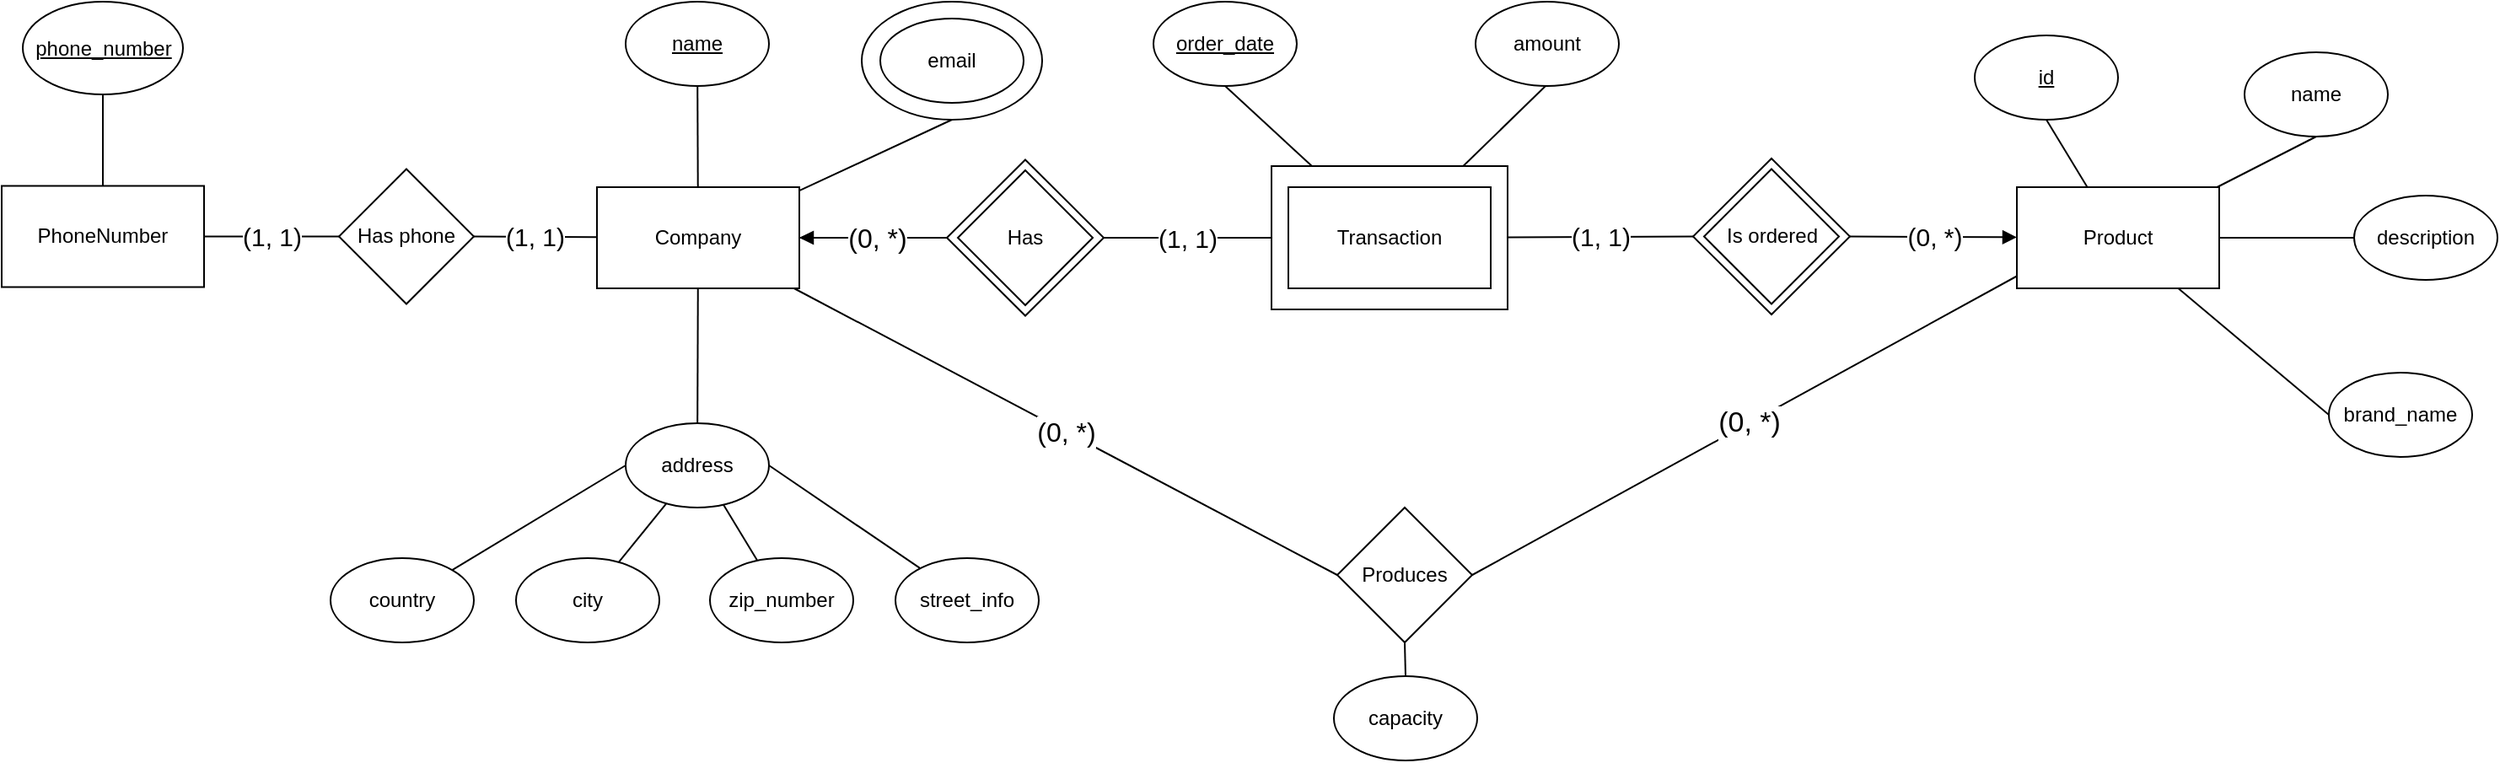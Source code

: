 <mxfile version="21.1.1" type="github">
  <diagram name="Page-1" id="CjbLvuf9Ty9q6dteD8Ma">
    <mxGraphModel dx="1955" dy="578" grid="1" gridSize="10" guides="1" tooltips="1" connect="1" arrows="1" fold="1" page="1" pageScale="1" pageWidth="850" pageHeight="1100" math="0" shadow="0">
      <root>
        <mxCell id="0" />
        <mxCell id="1" parent="0" />
        <mxCell id="WMxFekpVjy091wSbI-C_-6" style="rounded=0;orthogonalLoop=1;jettySize=auto;html=1;entryX=0.5;entryY=1;entryDx=0;entryDy=0;endArrow=none;endFill=0;" edge="1" parent="1" source="WMxFekpVjy091wSbI-C_-1" target="WMxFekpVjy091wSbI-C_-2">
          <mxGeometry relative="1" as="geometry" />
        </mxCell>
        <mxCell id="WMxFekpVjy091wSbI-C_-7" style="rounded=0;orthogonalLoop=1;jettySize=auto;html=1;entryX=0.5;entryY=1;entryDx=0;entryDy=0;endArrow=none;endFill=0;" edge="1" parent="1" source="WMxFekpVjy091wSbI-C_-1" target="WMxFekpVjy091wSbI-C_-3">
          <mxGeometry relative="1" as="geometry" />
        </mxCell>
        <mxCell id="WMxFekpVjy091wSbI-C_-8" style="rounded=0;orthogonalLoop=1;jettySize=auto;html=1;entryX=0;entryY=0.5;entryDx=0;entryDy=0;endArrow=none;endFill=0;" edge="1" parent="1" source="WMxFekpVjy091wSbI-C_-1" target="WMxFekpVjy091wSbI-C_-4">
          <mxGeometry relative="1" as="geometry" />
        </mxCell>
        <mxCell id="WMxFekpVjy091wSbI-C_-9" style="rounded=0;orthogonalLoop=1;jettySize=auto;html=1;entryX=0;entryY=0.5;entryDx=0;entryDy=0;endArrow=none;endFill=0;" edge="1" parent="1" source="WMxFekpVjy091wSbI-C_-1" target="WMxFekpVjy091wSbI-C_-5">
          <mxGeometry relative="1" as="geometry" />
        </mxCell>
        <mxCell id="WMxFekpVjy091wSbI-C_-32" value="&lt;font style=&quot;font-size: 17px;&quot;&gt;(0, *)&lt;/font&gt;" style="rounded=0;orthogonalLoop=1;jettySize=auto;html=1;entryX=1;entryY=0.5;entryDx=0;entryDy=0;endArrow=none;endFill=0;" edge="1" parent="1" target="WMxFekpVjy091wSbI-C_-30">
          <mxGeometry relative="1" as="geometry">
            <mxPoint x="920" y="200" as="sourcePoint" />
          </mxGeometry>
        </mxCell>
        <mxCell id="WMxFekpVjy091wSbI-C_-59" value="&lt;font style=&quot;font-size: 15px;&quot;&gt;(0, *)&lt;/font&gt;" style="rounded=0;orthogonalLoop=1;jettySize=auto;html=1;entryX=1;entryY=0.5;entryDx=0;entryDy=0;endArrow=none;endFill=0;startArrow=block;startFill=1;" edge="1" parent="1" source="WMxFekpVjy091wSbI-C_-1" target="WMxFekpVjy091wSbI-C_-52">
          <mxGeometry relative="1" as="geometry" />
        </mxCell>
        <mxCell id="WMxFekpVjy091wSbI-C_-1" value="Product" style="rounded=0;whiteSpace=wrap;html=1;" vertex="1" parent="1">
          <mxGeometry x="915" y="150" width="120" height="60" as="geometry" />
        </mxCell>
        <mxCell id="WMxFekpVjy091wSbI-C_-2" value="&lt;u&gt;id&lt;/u&gt;" style="ellipse;whiteSpace=wrap;html=1;" vertex="1" parent="1">
          <mxGeometry x="890" y="60" width="85" height="50" as="geometry" />
        </mxCell>
        <mxCell id="WMxFekpVjy091wSbI-C_-3" value="name" style="ellipse;whiteSpace=wrap;html=1;" vertex="1" parent="1">
          <mxGeometry x="1050" y="70" width="85" height="50" as="geometry" />
        </mxCell>
        <mxCell id="WMxFekpVjy091wSbI-C_-4" value="description" style="ellipse;whiteSpace=wrap;html=1;" vertex="1" parent="1">
          <mxGeometry x="1115" y="155" width="85" height="50" as="geometry" />
        </mxCell>
        <mxCell id="WMxFekpVjy091wSbI-C_-5" value="brand_name" style="ellipse;whiteSpace=wrap;html=1;" vertex="1" parent="1">
          <mxGeometry x="1100" y="260" width="85" height="50" as="geometry" />
        </mxCell>
        <mxCell id="WMxFekpVjy091wSbI-C_-12" style="rounded=0;orthogonalLoop=1;jettySize=auto;html=1;endArrow=none;endFill=0;" edge="1" parent="1" source="WMxFekpVjy091wSbI-C_-10" target="WMxFekpVjy091wSbI-C_-11">
          <mxGeometry relative="1" as="geometry" />
        </mxCell>
        <mxCell id="WMxFekpVjy091wSbI-C_-22" style="rounded=0;orthogonalLoop=1;jettySize=auto;html=1;endArrow=none;endFill=0;" edge="1" parent="1" source="WMxFekpVjy091wSbI-C_-10" target="WMxFekpVjy091wSbI-C_-13">
          <mxGeometry relative="1" as="geometry" />
        </mxCell>
        <mxCell id="WMxFekpVjy091wSbI-C_-29" style="rounded=0;orthogonalLoop=1;jettySize=auto;html=1;entryX=0.5;entryY=1;entryDx=0;entryDy=0;endArrow=none;endFill=0;" edge="1" parent="1" source="WMxFekpVjy091wSbI-C_-10" target="WMxFekpVjy091wSbI-C_-26">
          <mxGeometry relative="1" as="geometry" />
        </mxCell>
        <mxCell id="WMxFekpVjy091wSbI-C_-31" value="&lt;font style=&quot;font-size: 16px;&quot;&gt;(0, *)&lt;/font&gt;" style="rounded=0;orthogonalLoop=1;jettySize=auto;html=1;entryX=0;entryY=0.5;entryDx=0;entryDy=0;endArrow=none;endFill=0;" edge="1" parent="1" source="WMxFekpVjy091wSbI-C_-10" target="WMxFekpVjy091wSbI-C_-30">
          <mxGeometry relative="1" as="geometry" />
        </mxCell>
        <mxCell id="WMxFekpVjy091wSbI-C_-55" style="rounded=0;orthogonalLoop=1;jettySize=auto;html=1;entryX=0;entryY=0.5;entryDx=0;entryDy=0;endArrow=none;endFill=0;startArrow=openThin;startFill=0;" edge="1" parent="1" source="WMxFekpVjy091wSbI-C_-10" target="WMxFekpVjy091wSbI-C_-48">
          <mxGeometry relative="1" as="geometry" />
        </mxCell>
        <mxCell id="WMxFekpVjy091wSbI-C_-64" value="&lt;font style=&quot;font-size: 15px;&quot;&gt;(1, 1)&lt;/font&gt;" style="rounded=0;orthogonalLoop=1;jettySize=auto;html=1;entryX=1;entryY=0.5;entryDx=0;entryDy=0;endArrow=none;endFill=0;" edge="1" parent="1" source="WMxFekpVjy091wSbI-C_-10" target="WMxFekpVjy091wSbI-C_-63">
          <mxGeometry x="0.009" relative="1" as="geometry">
            <mxPoint as="offset" />
          </mxGeometry>
        </mxCell>
        <mxCell id="WMxFekpVjy091wSbI-C_-10" value="Company" style="rounded=0;whiteSpace=wrap;html=1;" vertex="1" parent="1">
          <mxGeometry x="73" y="150" width="120" height="60" as="geometry" />
        </mxCell>
        <mxCell id="WMxFekpVjy091wSbI-C_-11" value="name" style="ellipse;whiteSpace=wrap;html=1;fontStyle=4" vertex="1" parent="1">
          <mxGeometry x="90" y="40" width="85" height="50" as="geometry" />
        </mxCell>
        <mxCell id="WMxFekpVjy091wSbI-C_-13" value="address" style="ellipse;whiteSpace=wrap;html=1;" vertex="1" parent="1">
          <mxGeometry x="90" y="290" width="85" height="50" as="geometry" />
        </mxCell>
        <mxCell id="WMxFekpVjy091wSbI-C_-19" style="rounded=0;orthogonalLoop=1;jettySize=auto;html=1;endArrow=none;endFill=0;" edge="1" parent="1" source="WMxFekpVjy091wSbI-C_-14" target="WMxFekpVjy091wSbI-C_-13">
          <mxGeometry relative="1" as="geometry" />
        </mxCell>
        <mxCell id="WMxFekpVjy091wSbI-C_-14" value="city" style="ellipse;whiteSpace=wrap;html=1;" vertex="1" parent="1">
          <mxGeometry x="25" y="370" width="85" height="50" as="geometry" />
        </mxCell>
        <mxCell id="WMxFekpVjy091wSbI-C_-20" style="rounded=0;orthogonalLoop=1;jettySize=auto;html=1;entryX=0.682;entryY=0.964;entryDx=0;entryDy=0;entryPerimeter=0;endArrow=none;endFill=0;" edge="1" parent="1" source="WMxFekpVjy091wSbI-C_-15" target="WMxFekpVjy091wSbI-C_-13">
          <mxGeometry relative="1" as="geometry" />
        </mxCell>
        <mxCell id="WMxFekpVjy091wSbI-C_-15" value="zip_number" style="ellipse;whiteSpace=wrap;html=1;" vertex="1" parent="1">
          <mxGeometry x="140" y="370" width="85" height="50" as="geometry" />
        </mxCell>
        <mxCell id="WMxFekpVjy091wSbI-C_-21" style="rounded=0;orthogonalLoop=1;jettySize=auto;html=1;endArrow=none;endFill=0;entryX=1;entryY=0.5;entryDx=0;entryDy=0;" edge="1" parent="1" source="WMxFekpVjy091wSbI-C_-16" target="WMxFekpVjy091wSbI-C_-13">
          <mxGeometry relative="1" as="geometry">
            <mxPoint x="170" y="305" as="targetPoint" />
          </mxGeometry>
        </mxCell>
        <mxCell id="WMxFekpVjy091wSbI-C_-16" value="street_info" style="ellipse;whiteSpace=wrap;html=1;" vertex="1" parent="1">
          <mxGeometry x="250" y="370" width="85" height="50" as="geometry" />
        </mxCell>
        <mxCell id="WMxFekpVjy091wSbI-C_-18" style="rounded=0;orthogonalLoop=1;jettySize=auto;html=1;entryX=0;entryY=0.5;entryDx=0;entryDy=0;endArrow=none;endFill=0;" edge="1" parent="1" source="WMxFekpVjy091wSbI-C_-17" target="WMxFekpVjy091wSbI-C_-13">
          <mxGeometry relative="1" as="geometry" />
        </mxCell>
        <mxCell id="WMxFekpVjy091wSbI-C_-17" value="country" style="ellipse;whiteSpace=wrap;html=1;" vertex="1" parent="1">
          <mxGeometry x="-85" y="370" width="85" height="50" as="geometry" />
        </mxCell>
        <mxCell id="WMxFekpVjy091wSbI-C_-23" value="phone_number" style="ellipse;whiteSpace=wrap;html=1;fontStyle=4" vertex="1" parent="1">
          <mxGeometry x="-267.5" y="40" width="95" height="55" as="geometry" />
        </mxCell>
        <mxCell id="WMxFekpVjy091wSbI-C_-28" value="" style="group" vertex="1" connectable="0" parent="1">
          <mxGeometry x="230" y="40" width="107" height="70" as="geometry" />
        </mxCell>
        <mxCell id="WMxFekpVjy091wSbI-C_-26" value="" style="ellipse;whiteSpace=wrap;html=1;fontStyle=0" vertex="1" parent="WMxFekpVjy091wSbI-C_-28">
          <mxGeometry width="107" height="70" as="geometry" />
        </mxCell>
        <mxCell id="WMxFekpVjy091wSbI-C_-25" value="email" style="ellipse;whiteSpace=wrap;html=1;fontStyle=0" vertex="1" parent="WMxFekpVjy091wSbI-C_-28">
          <mxGeometry x="11" y="10" width="85" height="50" as="geometry" />
        </mxCell>
        <mxCell id="WMxFekpVjy091wSbI-C_-35" style="rounded=0;orthogonalLoop=1;jettySize=auto;html=1;entryX=0.5;entryY=0;entryDx=0;entryDy=0;exitX=0.5;exitY=1;exitDx=0;exitDy=0;endArrow=none;endFill=0;" edge="1" parent="1" source="WMxFekpVjy091wSbI-C_-30" target="WMxFekpVjy091wSbI-C_-33">
          <mxGeometry relative="1" as="geometry" />
        </mxCell>
        <mxCell id="WMxFekpVjy091wSbI-C_-30" value="Produces" style="rhombus;whiteSpace=wrap;html=1;" vertex="1" parent="1">
          <mxGeometry x="512" y="340" width="80" height="80" as="geometry" />
        </mxCell>
        <mxCell id="WMxFekpVjy091wSbI-C_-33" value="capacity" style="ellipse;whiteSpace=wrap;html=1;" vertex="1" parent="1">
          <mxGeometry x="510" y="440" width="85" height="50" as="geometry" />
        </mxCell>
        <mxCell id="WMxFekpVjy091wSbI-C_-41" value="" style="group" vertex="1" connectable="0" parent="1">
          <mxGeometry x="473" y="137.5" width="140" height="85" as="geometry" />
        </mxCell>
        <mxCell id="WMxFekpVjy091wSbI-C_-40" value="" style="rounded=0;whiteSpace=wrap;html=1;" vertex="1" parent="WMxFekpVjy091wSbI-C_-41">
          <mxGeometry width="140" height="85" as="geometry" />
        </mxCell>
        <mxCell id="WMxFekpVjy091wSbI-C_-39" value="Transaction" style="rounded=0;whiteSpace=wrap;html=1;" vertex="1" parent="WMxFekpVjy091wSbI-C_-41">
          <mxGeometry x="10" y="12.5" width="120" height="60" as="geometry" />
        </mxCell>
        <mxCell id="WMxFekpVjy091wSbI-C_-42" value="order_date" style="ellipse;whiteSpace=wrap;html=1;fontStyle=4" vertex="1" parent="1">
          <mxGeometry x="403" y="40" width="85" height="50" as="geometry" />
        </mxCell>
        <mxCell id="WMxFekpVjy091wSbI-C_-43" value="amount" style="ellipse;whiteSpace=wrap;html=1;" vertex="1" parent="1">
          <mxGeometry x="594" y="40" width="85" height="50" as="geometry" />
        </mxCell>
        <mxCell id="WMxFekpVjy091wSbI-C_-44" style="rounded=0;orthogonalLoop=1;jettySize=auto;html=1;entryX=0.5;entryY=1;entryDx=0;entryDy=0;endArrow=none;endFill=0;" edge="1" parent="1" source="WMxFekpVjy091wSbI-C_-40" target="WMxFekpVjy091wSbI-C_-42">
          <mxGeometry relative="1" as="geometry" />
        </mxCell>
        <mxCell id="WMxFekpVjy091wSbI-C_-45" style="rounded=0;orthogonalLoop=1;jettySize=auto;html=1;entryX=0.5;entryY=1;entryDx=0;entryDy=0;endArrow=none;endFill=0;" edge="1" parent="1" source="WMxFekpVjy091wSbI-C_-40">
          <mxGeometry relative="1" as="geometry">
            <mxPoint x="635.5" y="90" as="targetPoint" />
          </mxGeometry>
        </mxCell>
        <mxCell id="WMxFekpVjy091wSbI-C_-50" value="" style="group" vertex="1" connectable="0" parent="1">
          <mxGeometry x="280.5" y="133.75" width="93" height="92.5" as="geometry" />
        </mxCell>
        <mxCell id="WMxFekpVjy091wSbI-C_-48" value="" style="rhombus;whiteSpace=wrap;html=1;" vertex="1" parent="WMxFekpVjy091wSbI-C_-50">
          <mxGeometry width="93" height="92.5" as="geometry" />
        </mxCell>
        <mxCell id="WMxFekpVjy091wSbI-C_-47" value="Has" style="rhombus;whiteSpace=wrap;html=1;container=1;" vertex="1" parent="WMxFekpVjy091wSbI-C_-50">
          <mxGeometry x="6.5" y="6.25" width="80" height="80" as="geometry">
            <mxRectangle x="6.5" y="6.25" width="50" height="40" as="alternateBounds" />
          </mxGeometry>
        </mxCell>
        <mxCell id="WMxFekpVjy091wSbI-C_-51" value="" style="group" vertex="1" connectable="0" parent="1">
          <mxGeometry x="723" y="133" width="93" height="92.5" as="geometry" />
        </mxCell>
        <mxCell id="WMxFekpVjy091wSbI-C_-52" value="" style="rhombus;whiteSpace=wrap;html=1;" vertex="1" parent="WMxFekpVjy091wSbI-C_-51">
          <mxGeometry width="93" height="92.5" as="geometry" />
        </mxCell>
        <mxCell id="WMxFekpVjy091wSbI-C_-53" value="Is ordered" style="rhombus;whiteSpace=wrap;html=1;container=1;" vertex="1" parent="WMxFekpVjy091wSbI-C_-51">
          <mxGeometry x="6.5" y="6.25" width="80" height="80" as="geometry">
            <mxRectangle x="6.5" y="6.25" width="50" height="40" as="alternateBounds" />
          </mxGeometry>
        </mxCell>
        <mxCell id="WMxFekpVjy091wSbI-C_-54" value="&lt;font style=&quot;font-size: 15px;&quot;&gt;(1, 1)&lt;/font&gt;" style="rounded=0;orthogonalLoop=1;jettySize=auto;html=1;endArrow=none;endFill=0;entryX=1;entryY=0.5;entryDx=0;entryDy=0;exitX=0;exitY=0.5;exitDx=0;exitDy=0;" edge="1" parent="1" source="WMxFekpVjy091wSbI-C_-40" target="WMxFekpVjy091wSbI-C_-48">
          <mxGeometry relative="1" as="geometry">
            <mxPoint x="470" y="180" as="sourcePoint" />
            <mxPoint x="380" y="200" as="targetPoint" />
          </mxGeometry>
        </mxCell>
        <mxCell id="WMxFekpVjy091wSbI-C_-58" value="&lt;font style=&quot;font-size: 15px;&quot;&gt;(1, 1)&lt;/font&gt;" style="rounded=0;orthogonalLoop=1;jettySize=auto;html=1;entryX=0;entryY=0.5;entryDx=0;entryDy=0;endArrow=none;endFill=0;" edge="1" parent="1" source="WMxFekpVjy091wSbI-C_-40" target="WMxFekpVjy091wSbI-C_-52">
          <mxGeometry relative="1" as="geometry" />
        </mxCell>
        <mxCell id="WMxFekpVjy091wSbI-C_-60" value="&lt;font style=&quot;font-size: 16px;&quot;&gt;(0, *)&lt;/font&gt;" style="edgeStyle=orthogonalEdgeStyle;rounded=0;orthogonalLoop=1;jettySize=auto;html=1;endArrow=block;endFill=1;" edge="1" parent="1" target="WMxFekpVjy091wSbI-C_-10">
          <mxGeometry x="-0.221" relative="1" as="geometry">
            <mxPoint x="270" y="180" as="sourcePoint" />
            <Array as="points">
              <mxPoint x="240" y="180" />
              <mxPoint x="240" y="180" />
            </Array>
            <mxPoint x="-1" as="offset" />
          </mxGeometry>
        </mxCell>
        <mxCell id="WMxFekpVjy091wSbI-C_-62" style="edgeStyle=orthogonalEdgeStyle;rounded=0;orthogonalLoop=1;jettySize=auto;html=1;entryX=0.5;entryY=1;entryDx=0;entryDy=0;endArrow=none;endFill=0;" edge="1" parent="1" source="WMxFekpVjy091wSbI-C_-61" target="WMxFekpVjy091wSbI-C_-23">
          <mxGeometry relative="1" as="geometry" />
        </mxCell>
        <mxCell id="WMxFekpVjy091wSbI-C_-65" value="&lt;font style=&quot;font-size: 15px;&quot;&gt;(1, 1)&lt;/font&gt;" style="rounded=0;orthogonalLoop=1;jettySize=auto;html=1;entryX=0;entryY=0.5;entryDx=0;entryDy=0;endArrow=none;endFill=0;" edge="1" parent="1" source="WMxFekpVjy091wSbI-C_-61" target="WMxFekpVjy091wSbI-C_-63">
          <mxGeometry relative="1" as="geometry" />
        </mxCell>
        <mxCell id="WMxFekpVjy091wSbI-C_-61" value="PhoneNumber" style="rounded=0;whiteSpace=wrap;html=1;" vertex="1" parent="1">
          <mxGeometry x="-280" y="149.25" width="120" height="60" as="geometry" />
        </mxCell>
        <mxCell id="WMxFekpVjy091wSbI-C_-63" value="Has phone" style="rhombus;whiteSpace=wrap;html=1;" vertex="1" parent="1">
          <mxGeometry x="-80" y="139.25" width="80" height="80" as="geometry" />
        </mxCell>
      </root>
    </mxGraphModel>
  </diagram>
</mxfile>
